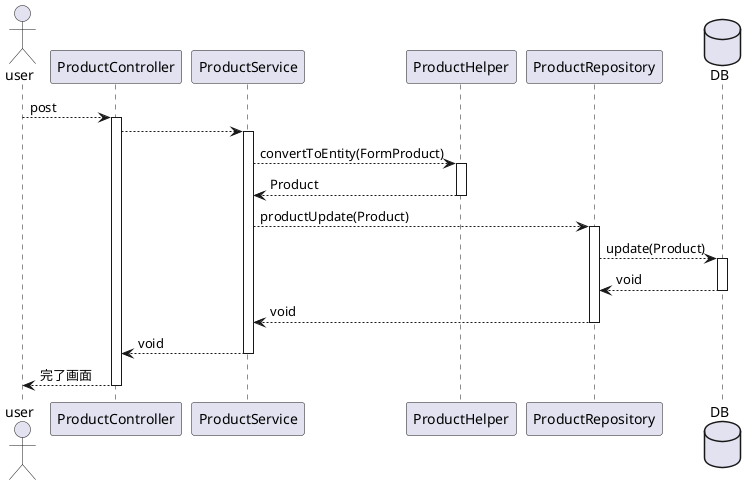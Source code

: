 @startuml

actor user
participant ProductController as Controller
participant ProductService as Service
participant ProductHelper as Helper
participant ProductRepository as Repository
database DB

user --> Controller++:post
Controller --> Service++
Service --> Helper++:convertToEntity(FormProduct)
Service <-- Helper--:Product
Service --> Repository++:productUpdate(Product)
Repository --> DB++:update(Product)
Repository <-- DB--:void
Service <-- Repository--:void
Controller <-- Service--:void
user <-- Controller--:完了画面
@enduml